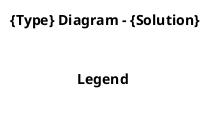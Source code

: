 @startuml
!include <C4/C4.puml>
!include <C4/C4_Context.puml>
!include <C4/C4_Container.puml>
!include <C4/C4_Component.puml>
!include <C4/C4_Dynamic.puml>
!include <C4/C4_Deployment.puml>

' {System|Enterprise_}Boundary(alias, label, {?type}, ?tags, $link)
' Person{_Ext}(alias, label, ?descr, ?sprite, ?tags, $link)
'
' Context
' -------
' System{_Ext}(alias, label, ?descr, ?sprite, ?tags, $link)

' Container
' ---------
' Container{Db|Cache|_Ext}(alias, label, ?techn, ?descr, ?sprite, ?tags, $link)
'
' Component
' ---------
' Component{Db|Cache|_Ext}(alias, label, ?techn, ?descr, ?sprite, ?tags, ?link)
'
' Relationship
' ------------
' {Bi}Rel{Index(index|(from}, to, label, ?techn, ?descr, ?sprite, ?tags, ?link)
'
' Notes
' -----
' note "This is a note" as n1
' link to c4 elem: n1 > alias
'
' [C4 PlantUML](https://plantuml-stdlib.github.io/C4-PlantUML/)
' [Gist Template](https://gist.github.com/gautada/1ba685a39577f3a6ca90e23b42f1031a)
' [Examples](https://purrgramming.life/cs/c4-plantuml)85a39577f3a6ca90e23b42f1031a)

title "{Type} Diagram - {Solution}"

SHOW_LEGEND()
@enduml


---

